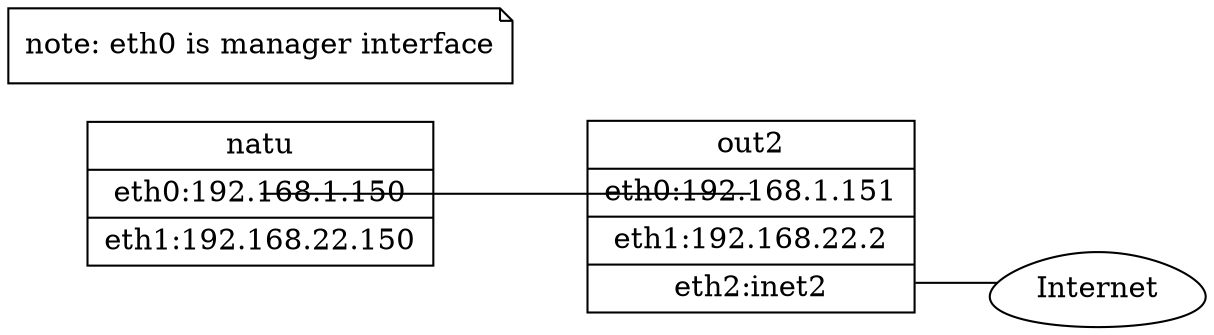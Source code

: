 digraph R {
        rankdir=LR
        splines=ortho
        node [ shape=record ];
        edge [ arrowhead=none ]
        natu [ label= "natu | <eth0> eth0:192.168.1.150 | <eth1> eth1:192.168.22.150" ]
        note [ shape=note, label = "note: eth0 is manager interface" ]
        out2 [ label = "out2 | <eth0> eth0:192.168.1.151 | <eth1> eth1:192.168.22.2 | <eth2> eth2:inet2" ]
        inet [ shape=egg, label="Internet"]

        natu:eth1 -> out2:eth1
        out2:eth2 -> inet
}